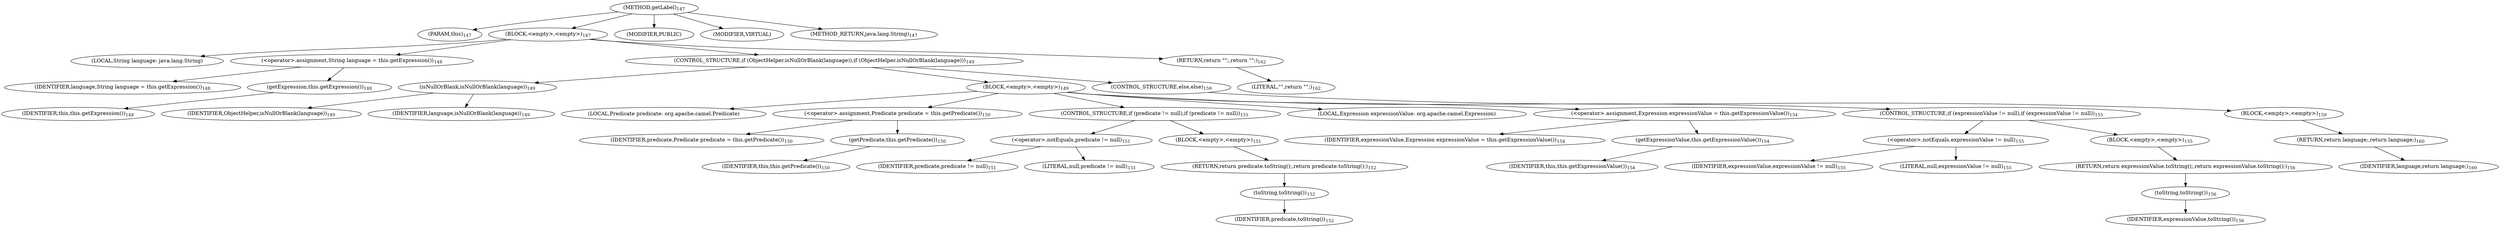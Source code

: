 digraph "getLabel" {  
"286" [label = <(METHOD,getLabel)<SUB>147</SUB>> ]
"25" [label = <(PARAM,this)<SUB>147</SUB>> ]
"287" [label = <(BLOCK,&lt;empty&gt;,&lt;empty&gt;)<SUB>147</SUB>> ]
"288" [label = <(LOCAL,String language: java.lang.String)> ]
"289" [label = <(&lt;operator&gt;.assignment,String language = this.getExpression())<SUB>148</SUB>> ]
"290" [label = <(IDENTIFIER,language,String language = this.getExpression())<SUB>148</SUB>> ]
"291" [label = <(getExpression,this.getExpression())<SUB>148</SUB>> ]
"24" [label = <(IDENTIFIER,this,this.getExpression())<SUB>148</SUB>> ]
"292" [label = <(CONTROL_STRUCTURE,if (ObjectHelper.isNullOrBlank(language)),if (ObjectHelper.isNullOrBlank(language)))<SUB>149</SUB>> ]
"293" [label = <(isNullOrBlank,isNullOrBlank(language))<SUB>149</SUB>> ]
"294" [label = <(IDENTIFIER,ObjectHelper,isNullOrBlank(language))<SUB>149</SUB>> ]
"295" [label = <(IDENTIFIER,language,isNullOrBlank(language))<SUB>149</SUB>> ]
"296" [label = <(BLOCK,&lt;empty&gt;,&lt;empty&gt;)<SUB>149</SUB>> ]
"297" [label = <(LOCAL,Predicate predicate: org.apache.camel.Predicate)> ]
"298" [label = <(&lt;operator&gt;.assignment,Predicate predicate = this.getPredicate())<SUB>150</SUB>> ]
"299" [label = <(IDENTIFIER,predicate,Predicate predicate = this.getPredicate())<SUB>150</SUB>> ]
"300" [label = <(getPredicate,this.getPredicate())<SUB>150</SUB>> ]
"26" [label = <(IDENTIFIER,this,this.getPredicate())<SUB>150</SUB>> ]
"301" [label = <(CONTROL_STRUCTURE,if (predicate != null),if (predicate != null))<SUB>151</SUB>> ]
"302" [label = <(&lt;operator&gt;.notEquals,predicate != null)<SUB>151</SUB>> ]
"303" [label = <(IDENTIFIER,predicate,predicate != null)<SUB>151</SUB>> ]
"304" [label = <(LITERAL,null,predicate != null)<SUB>151</SUB>> ]
"305" [label = <(BLOCK,&lt;empty&gt;,&lt;empty&gt;)<SUB>151</SUB>> ]
"306" [label = <(RETURN,return predicate.toString();,return predicate.toString();)<SUB>152</SUB>> ]
"307" [label = <(toString,toString())<SUB>152</SUB>> ]
"308" [label = <(IDENTIFIER,predicate,toString())<SUB>152</SUB>> ]
"309" [label = <(LOCAL,Expression expressionValue: org.apache.camel.Expression)> ]
"310" [label = <(&lt;operator&gt;.assignment,Expression expressionValue = this.getExpressionValue())<SUB>154</SUB>> ]
"311" [label = <(IDENTIFIER,expressionValue,Expression expressionValue = this.getExpressionValue())<SUB>154</SUB>> ]
"312" [label = <(getExpressionValue,this.getExpressionValue())<SUB>154</SUB>> ]
"27" [label = <(IDENTIFIER,this,this.getExpressionValue())<SUB>154</SUB>> ]
"313" [label = <(CONTROL_STRUCTURE,if (expressionValue != null),if (expressionValue != null))<SUB>155</SUB>> ]
"314" [label = <(&lt;operator&gt;.notEquals,expressionValue != null)<SUB>155</SUB>> ]
"315" [label = <(IDENTIFIER,expressionValue,expressionValue != null)<SUB>155</SUB>> ]
"316" [label = <(LITERAL,null,expressionValue != null)<SUB>155</SUB>> ]
"317" [label = <(BLOCK,&lt;empty&gt;,&lt;empty&gt;)<SUB>155</SUB>> ]
"318" [label = <(RETURN,return expressionValue.toString();,return expressionValue.toString();)<SUB>156</SUB>> ]
"319" [label = <(toString,toString())<SUB>156</SUB>> ]
"320" [label = <(IDENTIFIER,expressionValue,toString())<SUB>156</SUB>> ]
"321" [label = <(CONTROL_STRUCTURE,else,else)<SUB>159</SUB>> ]
"322" [label = <(BLOCK,&lt;empty&gt;,&lt;empty&gt;)<SUB>159</SUB>> ]
"323" [label = <(RETURN,return language;,return language;)<SUB>160</SUB>> ]
"324" [label = <(IDENTIFIER,language,return language;)<SUB>160</SUB>> ]
"325" [label = <(RETURN,return &quot;&quot;;,return &quot;&quot;;)<SUB>162</SUB>> ]
"326" [label = <(LITERAL,&quot;&quot;,return &quot;&quot;;)<SUB>162</SUB>> ]
"327" [label = <(MODIFIER,PUBLIC)> ]
"328" [label = <(MODIFIER,VIRTUAL)> ]
"329" [label = <(METHOD_RETURN,java.lang.String)<SUB>147</SUB>> ]
  "286" -> "25" 
  "286" -> "287" 
  "286" -> "327" 
  "286" -> "328" 
  "286" -> "329" 
  "287" -> "288" 
  "287" -> "289" 
  "287" -> "292" 
  "287" -> "325" 
  "289" -> "290" 
  "289" -> "291" 
  "291" -> "24" 
  "292" -> "293" 
  "292" -> "296" 
  "292" -> "321" 
  "293" -> "294" 
  "293" -> "295" 
  "296" -> "297" 
  "296" -> "298" 
  "296" -> "301" 
  "296" -> "309" 
  "296" -> "310" 
  "296" -> "313" 
  "298" -> "299" 
  "298" -> "300" 
  "300" -> "26" 
  "301" -> "302" 
  "301" -> "305" 
  "302" -> "303" 
  "302" -> "304" 
  "305" -> "306" 
  "306" -> "307" 
  "307" -> "308" 
  "310" -> "311" 
  "310" -> "312" 
  "312" -> "27" 
  "313" -> "314" 
  "313" -> "317" 
  "314" -> "315" 
  "314" -> "316" 
  "317" -> "318" 
  "318" -> "319" 
  "319" -> "320" 
  "321" -> "322" 
  "322" -> "323" 
  "323" -> "324" 
  "325" -> "326" 
}

